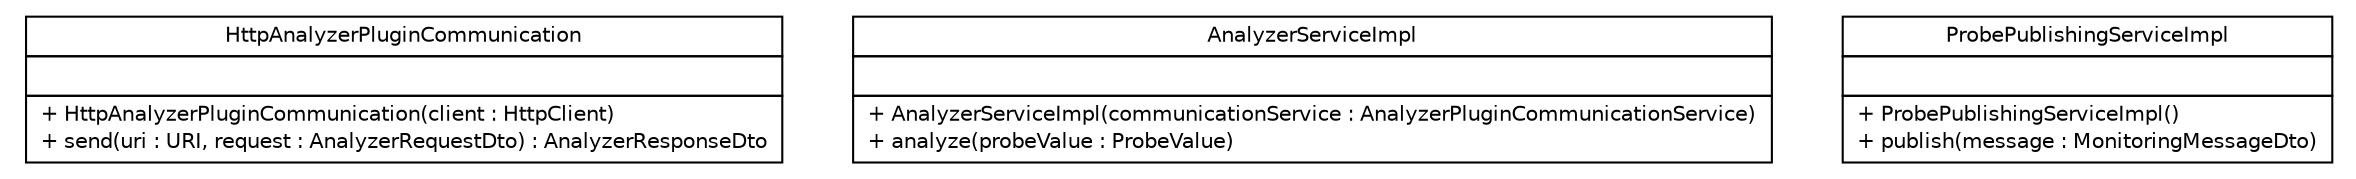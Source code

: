 #!/usr/local/bin/dot
#
# Class diagram 
# Generated by UMLGraph version 5.1 (http://www.umlgraph.org/)
#

digraph G {
	edge [fontname="Helvetica",fontsize=10,labelfontname="Helvetica",labelfontsize=10];
	node [fontname="Helvetica",fontsize=10,shape=plaintext];
	nodesep=0.25;
	ranksep=0.5;
	// net.sereneproject.collector.service.impl.HttpAnalyzerPluginCommunication
	c179 [label=<<table title="net.sereneproject.collector.service.impl.HttpAnalyzerPluginCommunication" border="0" cellborder="1" cellspacing="0" cellpadding="2" port="p" href="./HttpAnalyzerPluginCommunication.html">
		<tr><td><table border="0" cellspacing="0" cellpadding="1">
<tr><td align="center" balign="center"> HttpAnalyzerPluginCommunication </td></tr>
		</table></td></tr>
		<tr><td><table border="0" cellspacing="0" cellpadding="1">
<tr><td align="left" balign="left">  </td></tr>
		</table></td></tr>
		<tr><td><table border="0" cellspacing="0" cellpadding="1">
<tr><td align="left" balign="left"> + HttpAnalyzerPluginCommunication(client : HttpClient) </td></tr>
<tr><td align="left" balign="left"> + send(uri : URI, request : AnalyzerRequestDto) : AnalyzerResponseDto </td></tr>
		</table></td></tr>
		</table>>, fontname="Helvetica", fontcolor="black", fontsize=10.0];
	// net.sereneproject.collector.service.impl.AnalyzerServiceImpl
	c180 [label=<<table title="net.sereneproject.collector.service.impl.AnalyzerServiceImpl" border="0" cellborder="1" cellspacing="0" cellpadding="2" port="p" href="./AnalyzerServiceImpl.html">
		<tr><td><table border="0" cellspacing="0" cellpadding="1">
<tr><td align="center" balign="center"> AnalyzerServiceImpl </td></tr>
		</table></td></tr>
		<tr><td><table border="0" cellspacing="0" cellpadding="1">
<tr><td align="left" balign="left">  </td></tr>
		</table></td></tr>
		<tr><td><table border="0" cellspacing="0" cellpadding="1">
<tr><td align="left" balign="left"> + AnalyzerServiceImpl(communicationService : AnalyzerPluginCommunicationService) </td></tr>
<tr><td align="left" balign="left"> + analyze(probeValue : ProbeValue) </td></tr>
		</table></td></tr>
		</table>>, fontname="Helvetica", fontcolor="black", fontsize=10.0];
	// net.sereneproject.collector.service.impl.ProbePublishingServiceImpl
	c181 [label=<<table title="net.sereneproject.collector.service.impl.ProbePublishingServiceImpl" border="0" cellborder="1" cellspacing="0" cellpadding="2" port="p" href="./ProbePublishingServiceImpl.html">
		<tr><td><table border="0" cellspacing="0" cellpadding="1">
<tr><td align="center" balign="center"> ProbePublishingServiceImpl </td></tr>
		</table></td></tr>
		<tr><td><table border="0" cellspacing="0" cellpadding="1">
<tr><td align="left" balign="left">  </td></tr>
		</table></td></tr>
		<tr><td><table border="0" cellspacing="0" cellpadding="1">
<tr><td align="left" balign="left"> + ProbePublishingServiceImpl() </td></tr>
<tr><td align="left" balign="left"> + publish(message : MonitoringMessageDto) </td></tr>
		</table></td></tr>
		</table>>, fontname="Helvetica", fontcolor="black", fontsize=10.0];
}

